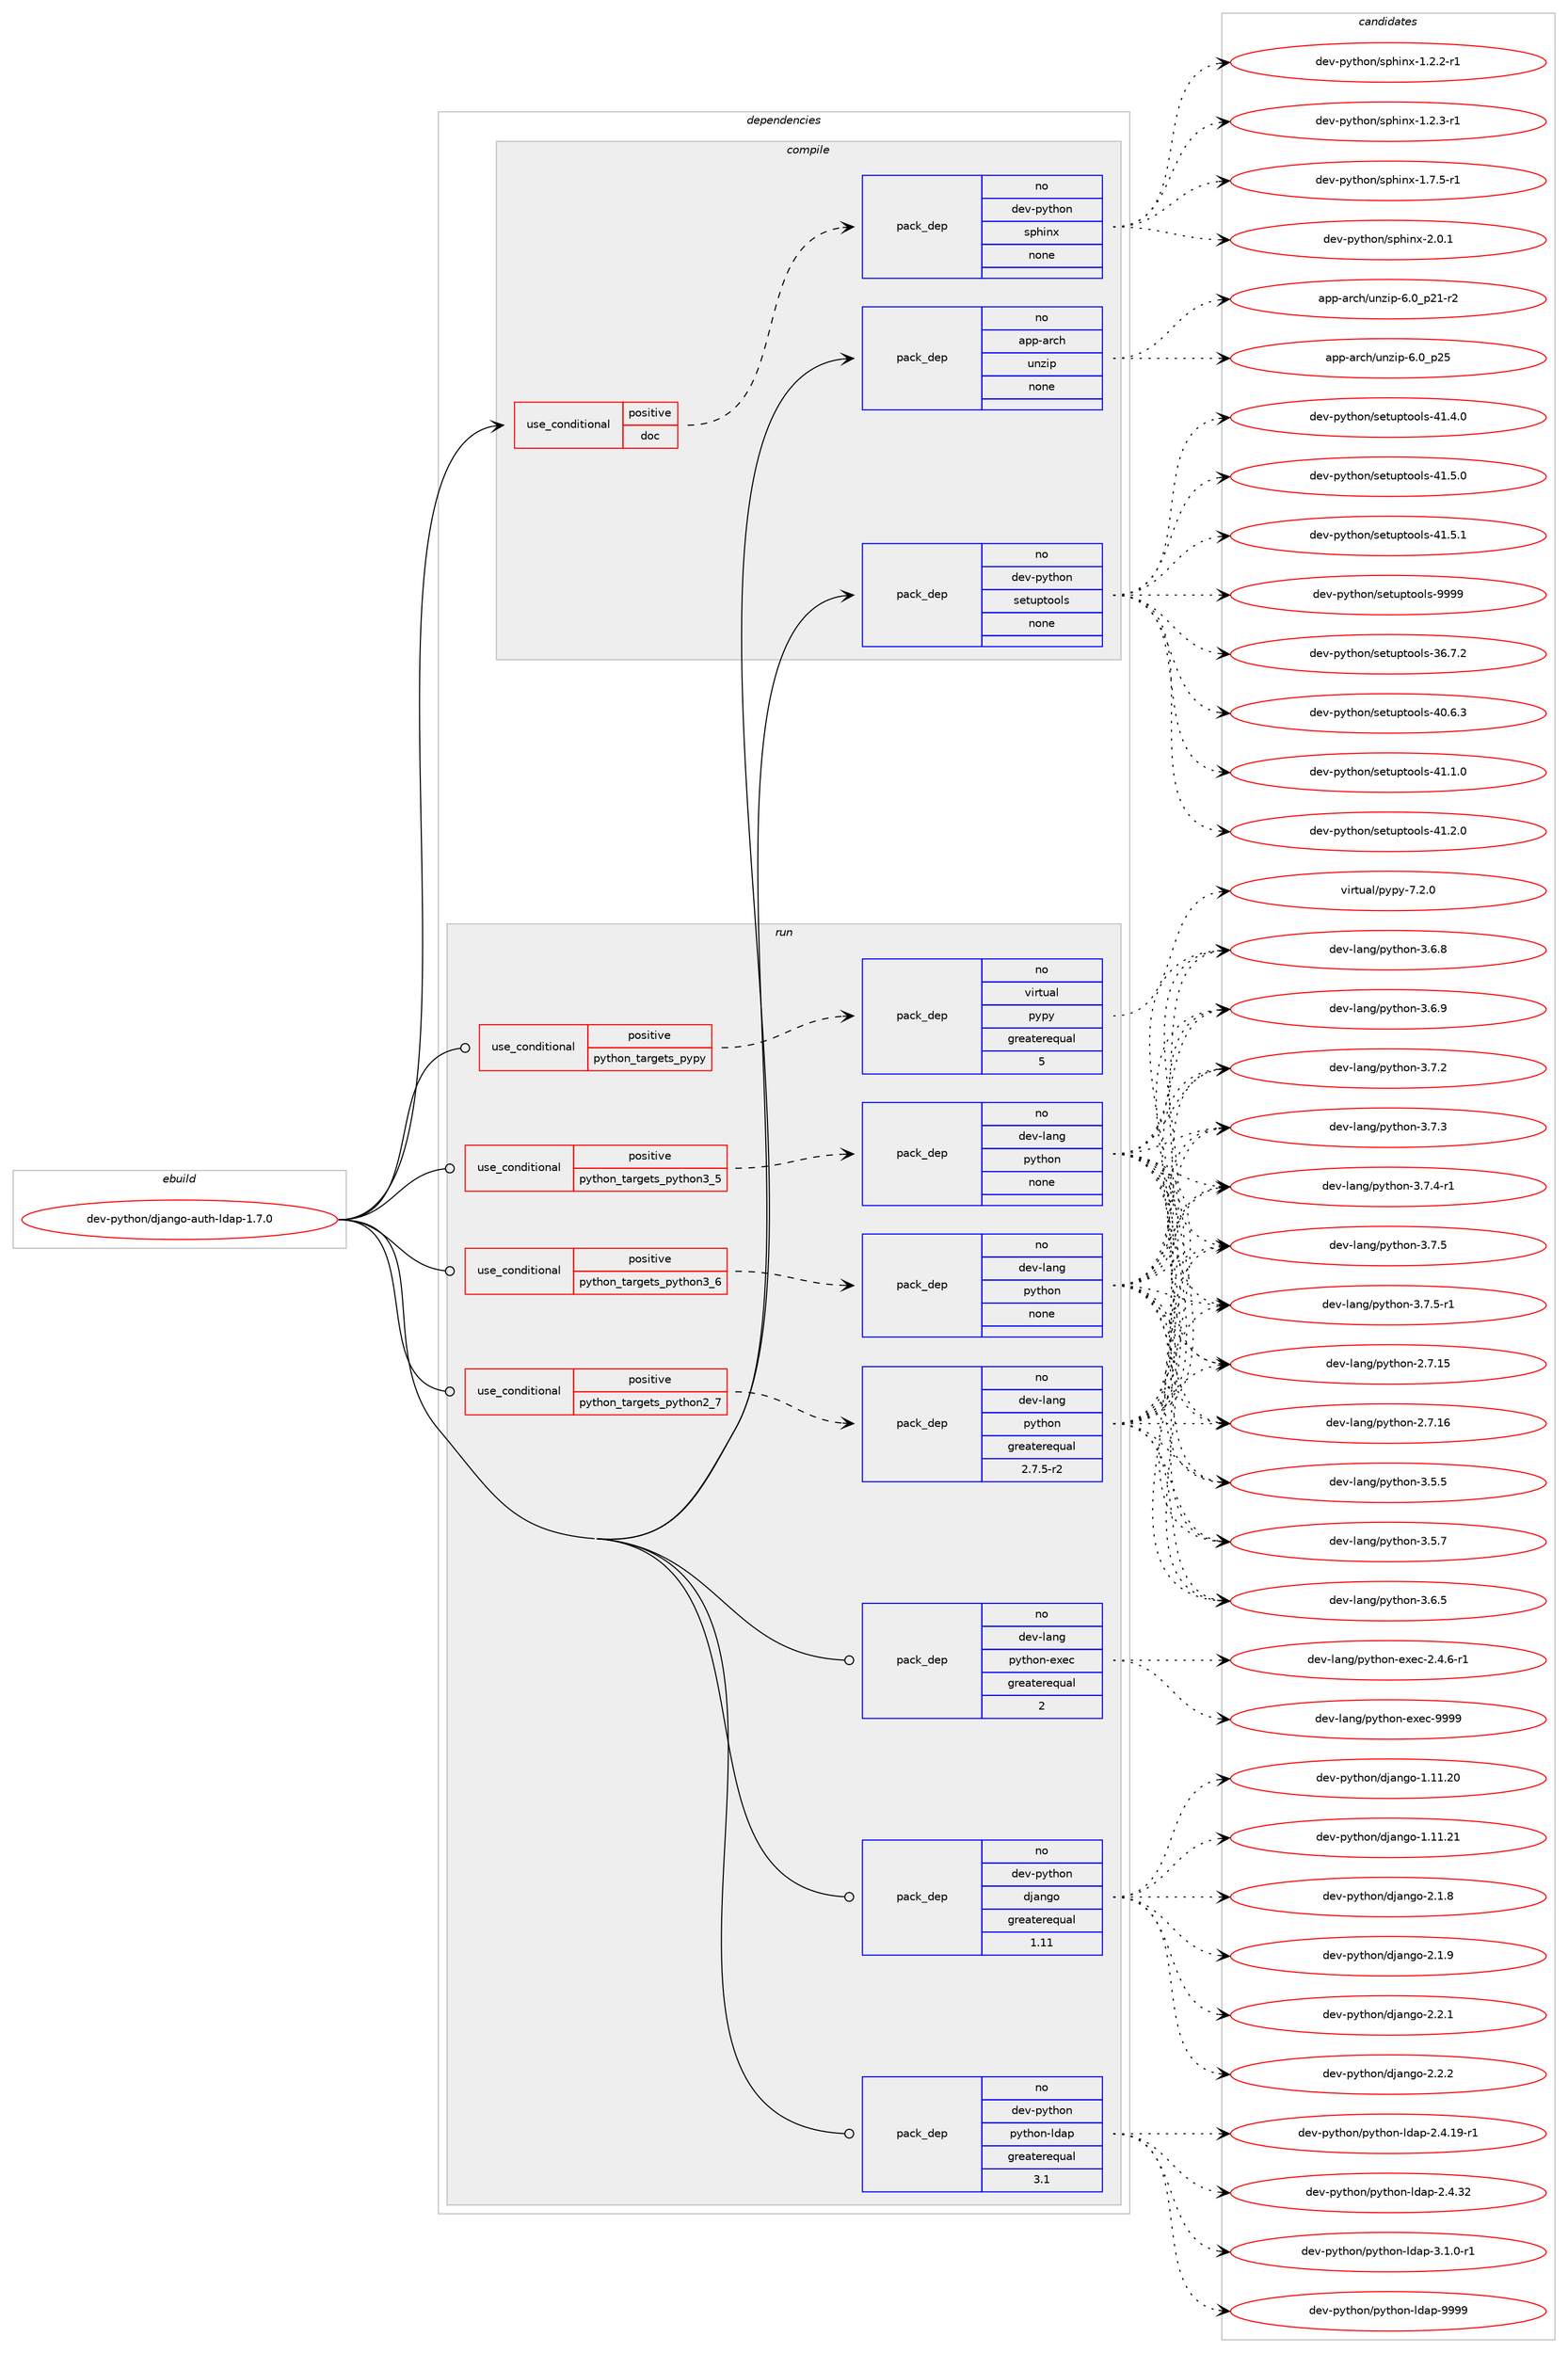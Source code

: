 digraph prolog {

# *************
# Graph options
# *************

newrank=true;
concentrate=true;
compound=true;
graph [rankdir=LR,fontname=Helvetica,fontsize=10,ranksep=1.5];#, ranksep=2.5, nodesep=0.2];
edge  [arrowhead=vee];
node  [fontname=Helvetica,fontsize=10];

# **********
# The ebuild
# **********

subgraph cluster_leftcol {
color=gray;
rank=same;
label=<<i>ebuild</i>>;
id [label="dev-python/django-auth-ldap-1.7.0", color=red, width=4, href="../dev-python/django-auth-ldap-1.7.0.svg"];
}

# ****************
# The dependencies
# ****************

subgraph cluster_midcol {
color=gray;
label=<<i>dependencies</i>>;
subgraph cluster_compile {
fillcolor="#eeeeee";
style=filled;
label=<<i>compile</i>>;
subgraph cond138497 {
dependency601778 [label=<<TABLE BORDER="0" CELLBORDER="1" CELLSPACING="0" CELLPADDING="4"><TR><TD ROWSPAN="3" CELLPADDING="10">use_conditional</TD></TR><TR><TD>positive</TD></TR><TR><TD>doc</TD></TR></TABLE>>, shape=none, color=red];
subgraph pack451487 {
dependency601779 [label=<<TABLE BORDER="0" CELLBORDER="1" CELLSPACING="0" CELLPADDING="4" WIDTH="220"><TR><TD ROWSPAN="6" CELLPADDING="30">pack_dep</TD></TR><TR><TD WIDTH="110">no</TD></TR><TR><TD>dev-python</TD></TR><TR><TD>sphinx</TD></TR><TR><TD>none</TD></TR><TR><TD></TD></TR></TABLE>>, shape=none, color=blue];
}
dependency601778:e -> dependency601779:w [weight=20,style="dashed",arrowhead="vee"];
}
id:e -> dependency601778:w [weight=20,style="solid",arrowhead="vee"];
subgraph pack451488 {
dependency601780 [label=<<TABLE BORDER="0" CELLBORDER="1" CELLSPACING="0" CELLPADDING="4" WIDTH="220"><TR><TD ROWSPAN="6" CELLPADDING="30">pack_dep</TD></TR><TR><TD WIDTH="110">no</TD></TR><TR><TD>app-arch</TD></TR><TR><TD>unzip</TD></TR><TR><TD>none</TD></TR><TR><TD></TD></TR></TABLE>>, shape=none, color=blue];
}
id:e -> dependency601780:w [weight=20,style="solid",arrowhead="vee"];
subgraph pack451489 {
dependency601781 [label=<<TABLE BORDER="0" CELLBORDER="1" CELLSPACING="0" CELLPADDING="4" WIDTH="220"><TR><TD ROWSPAN="6" CELLPADDING="30">pack_dep</TD></TR><TR><TD WIDTH="110">no</TD></TR><TR><TD>dev-python</TD></TR><TR><TD>setuptools</TD></TR><TR><TD>none</TD></TR><TR><TD></TD></TR></TABLE>>, shape=none, color=blue];
}
id:e -> dependency601781:w [weight=20,style="solid",arrowhead="vee"];
}
subgraph cluster_compileandrun {
fillcolor="#eeeeee";
style=filled;
label=<<i>compile and run</i>>;
}
subgraph cluster_run {
fillcolor="#eeeeee";
style=filled;
label=<<i>run</i>>;
subgraph cond138498 {
dependency601782 [label=<<TABLE BORDER="0" CELLBORDER="1" CELLSPACING="0" CELLPADDING="4"><TR><TD ROWSPAN="3" CELLPADDING="10">use_conditional</TD></TR><TR><TD>positive</TD></TR><TR><TD>python_targets_pypy</TD></TR></TABLE>>, shape=none, color=red];
subgraph pack451490 {
dependency601783 [label=<<TABLE BORDER="0" CELLBORDER="1" CELLSPACING="0" CELLPADDING="4" WIDTH="220"><TR><TD ROWSPAN="6" CELLPADDING="30">pack_dep</TD></TR><TR><TD WIDTH="110">no</TD></TR><TR><TD>virtual</TD></TR><TR><TD>pypy</TD></TR><TR><TD>greaterequal</TD></TR><TR><TD>5</TD></TR></TABLE>>, shape=none, color=blue];
}
dependency601782:e -> dependency601783:w [weight=20,style="dashed",arrowhead="vee"];
}
id:e -> dependency601782:w [weight=20,style="solid",arrowhead="odot"];
subgraph cond138499 {
dependency601784 [label=<<TABLE BORDER="0" CELLBORDER="1" CELLSPACING="0" CELLPADDING="4"><TR><TD ROWSPAN="3" CELLPADDING="10">use_conditional</TD></TR><TR><TD>positive</TD></TR><TR><TD>python_targets_python2_7</TD></TR></TABLE>>, shape=none, color=red];
subgraph pack451491 {
dependency601785 [label=<<TABLE BORDER="0" CELLBORDER="1" CELLSPACING="0" CELLPADDING="4" WIDTH="220"><TR><TD ROWSPAN="6" CELLPADDING="30">pack_dep</TD></TR><TR><TD WIDTH="110">no</TD></TR><TR><TD>dev-lang</TD></TR><TR><TD>python</TD></TR><TR><TD>greaterequal</TD></TR><TR><TD>2.7.5-r2</TD></TR></TABLE>>, shape=none, color=blue];
}
dependency601784:e -> dependency601785:w [weight=20,style="dashed",arrowhead="vee"];
}
id:e -> dependency601784:w [weight=20,style="solid",arrowhead="odot"];
subgraph cond138500 {
dependency601786 [label=<<TABLE BORDER="0" CELLBORDER="1" CELLSPACING="0" CELLPADDING="4"><TR><TD ROWSPAN="3" CELLPADDING="10">use_conditional</TD></TR><TR><TD>positive</TD></TR><TR><TD>python_targets_python3_5</TD></TR></TABLE>>, shape=none, color=red];
subgraph pack451492 {
dependency601787 [label=<<TABLE BORDER="0" CELLBORDER="1" CELLSPACING="0" CELLPADDING="4" WIDTH="220"><TR><TD ROWSPAN="6" CELLPADDING="30">pack_dep</TD></TR><TR><TD WIDTH="110">no</TD></TR><TR><TD>dev-lang</TD></TR><TR><TD>python</TD></TR><TR><TD>none</TD></TR><TR><TD></TD></TR></TABLE>>, shape=none, color=blue];
}
dependency601786:e -> dependency601787:w [weight=20,style="dashed",arrowhead="vee"];
}
id:e -> dependency601786:w [weight=20,style="solid",arrowhead="odot"];
subgraph cond138501 {
dependency601788 [label=<<TABLE BORDER="0" CELLBORDER="1" CELLSPACING="0" CELLPADDING="4"><TR><TD ROWSPAN="3" CELLPADDING="10">use_conditional</TD></TR><TR><TD>positive</TD></TR><TR><TD>python_targets_python3_6</TD></TR></TABLE>>, shape=none, color=red];
subgraph pack451493 {
dependency601789 [label=<<TABLE BORDER="0" CELLBORDER="1" CELLSPACING="0" CELLPADDING="4" WIDTH="220"><TR><TD ROWSPAN="6" CELLPADDING="30">pack_dep</TD></TR><TR><TD WIDTH="110">no</TD></TR><TR><TD>dev-lang</TD></TR><TR><TD>python</TD></TR><TR><TD>none</TD></TR><TR><TD></TD></TR></TABLE>>, shape=none, color=blue];
}
dependency601788:e -> dependency601789:w [weight=20,style="dashed",arrowhead="vee"];
}
id:e -> dependency601788:w [weight=20,style="solid",arrowhead="odot"];
subgraph pack451494 {
dependency601790 [label=<<TABLE BORDER="0" CELLBORDER="1" CELLSPACING="0" CELLPADDING="4" WIDTH="220"><TR><TD ROWSPAN="6" CELLPADDING="30">pack_dep</TD></TR><TR><TD WIDTH="110">no</TD></TR><TR><TD>dev-lang</TD></TR><TR><TD>python-exec</TD></TR><TR><TD>greaterequal</TD></TR><TR><TD>2</TD></TR></TABLE>>, shape=none, color=blue];
}
id:e -> dependency601790:w [weight=20,style="solid",arrowhead="odot"];
subgraph pack451495 {
dependency601791 [label=<<TABLE BORDER="0" CELLBORDER="1" CELLSPACING="0" CELLPADDING="4" WIDTH="220"><TR><TD ROWSPAN="6" CELLPADDING="30">pack_dep</TD></TR><TR><TD WIDTH="110">no</TD></TR><TR><TD>dev-python</TD></TR><TR><TD>django</TD></TR><TR><TD>greaterequal</TD></TR><TR><TD>1.11</TD></TR></TABLE>>, shape=none, color=blue];
}
id:e -> dependency601791:w [weight=20,style="solid",arrowhead="odot"];
subgraph pack451496 {
dependency601792 [label=<<TABLE BORDER="0" CELLBORDER="1" CELLSPACING="0" CELLPADDING="4" WIDTH="220"><TR><TD ROWSPAN="6" CELLPADDING="30">pack_dep</TD></TR><TR><TD WIDTH="110">no</TD></TR><TR><TD>dev-python</TD></TR><TR><TD>python-ldap</TD></TR><TR><TD>greaterequal</TD></TR><TR><TD>3.1</TD></TR></TABLE>>, shape=none, color=blue];
}
id:e -> dependency601792:w [weight=20,style="solid",arrowhead="odot"];
}
}

# **************
# The candidates
# **************

subgraph cluster_choices {
rank=same;
color=gray;
label=<<i>candidates</i>>;

subgraph choice451487 {
color=black;
nodesep=1;
choice10010111845112121116104111110471151121041051101204549465046504511449 [label="dev-python/sphinx-1.2.2-r1", color=red, width=4,href="../dev-python/sphinx-1.2.2-r1.svg"];
choice10010111845112121116104111110471151121041051101204549465046514511449 [label="dev-python/sphinx-1.2.3-r1", color=red, width=4,href="../dev-python/sphinx-1.2.3-r1.svg"];
choice10010111845112121116104111110471151121041051101204549465546534511449 [label="dev-python/sphinx-1.7.5-r1", color=red, width=4,href="../dev-python/sphinx-1.7.5-r1.svg"];
choice1001011184511212111610411111047115112104105110120455046484649 [label="dev-python/sphinx-2.0.1", color=red, width=4,href="../dev-python/sphinx-2.0.1.svg"];
dependency601779:e -> choice10010111845112121116104111110471151121041051101204549465046504511449:w [style=dotted,weight="100"];
dependency601779:e -> choice10010111845112121116104111110471151121041051101204549465046514511449:w [style=dotted,weight="100"];
dependency601779:e -> choice10010111845112121116104111110471151121041051101204549465546534511449:w [style=dotted,weight="100"];
dependency601779:e -> choice1001011184511212111610411111047115112104105110120455046484649:w [style=dotted,weight="100"];
}
subgraph choice451488 {
color=black;
nodesep=1;
choice9711211245971149910447117110122105112455446489511250494511450 [label="app-arch/unzip-6.0_p21-r2", color=red, width=4,href="../app-arch/unzip-6.0_p21-r2.svg"];
choice971121124597114991044711711012210511245544648951125053 [label="app-arch/unzip-6.0_p25", color=red, width=4,href="../app-arch/unzip-6.0_p25.svg"];
dependency601780:e -> choice9711211245971149910447117110122105112455446489511250494511450:w [style=dotted,weight="100"];
dependency601780:e -> choice971121124597114991044711711012210511245544648951125053:w [style=dotted,weight="100"];
}
subgraph choice451489 {
color=black;
nodesep=1;
choice100101118451121211161041111104711510111611711211611111110811545515446554650 [label="dev-python/setuptools-36.7.2", color=red, width=4,href="../dev-python/setuptools-36.7.2.svg"];
choice100101118451121211161041111104711510111611711211611111110811545524846544651 [label="dev-python/setuptools-40.6.3", color=red, width=4,href="../dev-python/setuptools-40.6.3.svg"];
choice100101118451121211161041111104711510111611711211611111110811545524946494648 [label="dev-python/setuptools-41.1.0", color=red, width=4,href="../dev-python/setuptools-41.1.0.svg"];
choice100101118451121211161041111104711510111611711211611111110811545524946504648 [label="dev-python/setuptools-41.2.0", color=red, width=4,href="../dev-python/setuptools-41.2.0.svg"];
choice100101118451121211161041111104711510111611711211611111110811545524946524648 [label="dev-python/setuptools-41.4.0", color=red, width=4,href="../dev-python/setuptools-41.4.0.svg"];
choice100101118451121211161041111104711510111611711211611111110811545524946534648 [label="dev-python/setuptools-41.5.0", color=red, width=4,href="../dev-python/setuptools-41.5.0.svg"];
choice100101118451121211161041111104711510111611711211611111110811545524946534649 [label="dev-python/setuptools-41.5.1", color=red, width=4,href="../dev-python/setuptools-41.5.1.svg"];
choice10010111845112121116104111110471151011161171121161111111081154557575757 [label="dev-python/setuptools-9999", color=red, width=4,href="../dev-python/setuptools-9999.svg"];
dependency601781:e -> choice100101118451121211161041111104711510111611711211611111110811545515446554650:w [style=dotted,weight="100"];
dependency601781:e -> choice100101118451121211161041111104711510111611711211611111110811545524846544651:w [style=dotted,weight="100"];
dependency601781:e -> choice100101118451121211161041111104711510111611711211611111110811545524946494648:w [style=dotted,weight="100"];
dependency601781:e -> choice100101118451121211161041111104711510111611711211611111110811545524946504648:w [style=dotted,weight="100"];
dependency601781:e -> choice100101118451121211161041111104711510111611711211611111110811545524946524648:w [style=dotted,weight="100"];
dependency601781:e -> choice100101118451121211161041111104711510111611711211611111110811545524946534648:w [style=dotted,weight="100"];
dependency601781:e -> choice100101118451121211161041111104711510111611711211611111110811545524946534649:w [style=dotted,weight="100"];
dependency601781:e -> choice10010111845112121116104111110471151011161171121161111111081154557575757:w [style=dotted,weight="100"];
}
subgraph choice451490 {
color=black;
nodesep=1;
choice1181051141161179710847112121112121455546504648 [label="virtual/pypy-7.2.0", color=red, width=4,href="../virtual/pypy-7.2.0.svg"];
dependency601783:e -> choice1181051141161179710847112121112121455546504648:w [style=dotted,weight="100"];
}
subgraph choice451491 {
color=black;
nodesep=1;
choice10010111845108971101034711212111610411111045504655464953 [label="dev-lang/python-2.7.15", color=red, width=4,href="../dev-lang/python-2.7.15.svg"];
choice10010111845108971101034711212111610411111045504655464954 [label="dev-lang/python-2.7.16", color=red, width=4,href="../dev-lang/python-2.7.16.svg"];
choice100101118451089711010347112121116104111110455146534653 [label="dev-lang/python-3.5.5", color=red, width=4,href="../dev-lang/python-3.5.5.svg"];
choice100101118451089711010347112121116104111110455146534655 [label="dev-lang/python-3.5.7", color=red, width=4,href="../dev-lang/python-3.5.7.svg"];
choice100101118451089711010347112121116104111110455146544653 [label="dev-lang/python-3.6.5", color=red, width=4,href="../dev-lang/python-3.6.5.svg"];
choice100101118451089711010347112121116104111110455146544656 [label="dev-lang/python-3.6.8", color=red, width=4,href="../dev-lang/python-3.6.8.svg"];
choice100101118451089711010347112121116104111110455146544657 [label="dev-lang/python-3.6.9", color=red, width=4,href="../dev-lang/python-3.6.9.svg"];
choice100101118451089711010347112121116104111110455146554650 [label="dev-lang/python-3.7.2", color=red, width=4,href="../dev-lang/python-3.7.2.svg"];
choice100101118451089711010347112121116104111110455146554651 [label="dev-lang/python-3.7.3", color=red, width=4,href="../dev-lang/python-3.7.3.svg"];
choice1001011184510897110103471121211161041111104551465546524511449 [label="dev-lang/python-3.7.4-r1", color=red, width=4,href="../dev-lang/python-3.7.4-r1.svg"];
choice100101118451089711010347112121116104111110455146554653 [label="dev-lang/python-3.7.5", color=red, width=4,href="../dev-lang/python-3.7.5.svg"];
choice1001011184510897110103471121211161041111104551465546534511449 [label="dev-lang/python-3.7.5-r1", color=red, width=4,href="../dev-lang/python-3.7.5-r1.svg"];
dependency601785:e -> choice10010111845108971101034711212111610411111045504655464953:w [style=dotted,weight="100"];
dependency601785:e -> choice10010111845108971101034711212111610411111045504655464954:w [style=dotted,weight="100"];
dependency601785:e -> choice100101118451089711010347112121116104111110455146534653:w [style=dotted,weight="100"];
dependency601785:e -> choice100101118451089711010347112121116104111110455146534655:w [style=dotted,weight="100"];
dependency601785:e -> choice100101118451089711010347112121116104111110455146544653:w [style=dotted,weight="100"];
dependency601785:e -> choice100101118451089711010347112121116104111110455146544656:w [style=dotted,weight="100"];
dependency601785:e -> choice100101118451089711010347112121116104111110455146544657:w [style=dotted,weight="100"];
dependency601785:e -> choice100101118451089711010347112121116104111110455146554650:w [style=dotted,weight="100"];
dependency601785:e -> choice100101118451089711010347112121116104111110455146554651:w [style=dotted,weight="100"];
dependency601785:e -> choice1001011184510897110103471121211161041111104551465546524511449:w [style=dotted,weight="100"];
dependency601785:e -> choice100101118451089711010347112121116104111110455146554653:w [style=dotted,weight="100"];
dependency601785:e -> choice1001011184510897110103471121211161041111104551465546534511449:w [style=dotted,weight="100"];
}
subgraph choice451492 {
color=black;
nodesep=1;
choice10010111845108971101034711212111610411111045504655464953 [label="dev-lang/python-2.7.15", color=red, width=4,href="../dev-lang/python-2.7.15.svg"];
choice10010111845108971101034711212111610411111045504655464954 [label="dev-lang/python-2.7.16", color=red, width=4,href="../dev-lang/python-2.7.16.svg"];
choice100101118451089711010347112121116104111110455146534653 [label="dev-lang/python-3.5.5", color=red, width=4,href="../dev-lang/python-3.5.5.svg"];
choice100101118451089711010347112121116104111110455146534655 [label="dev-lang/python-3.5.7", color=red, width=4,href="../dev-lang/python-3.5.7.svg"];
choice100101118451089711010347112121116104111110455146544653 [label="dev-lang/python-3.6.5", color=red, width=4,href="../dev-lang/python-3.6.5.svg"];
choice100101118451089711010347112121116104111110455146544656 [label="dev-lang/python-3.6.8", color=red, width=4,href="../dev-lang/python-3.6.8.svg"];
choice100101118451089711010347112121116104111110455146544657 [label="dev-lang/python-3.6.9", color=red, width=4,href="../dev-lang/python-3.6.9.svg"];
choice100101118451089711010347112121116104111110455146554650 [label="dev-lang/python-3.7.2", color=red, width=4,href="../dev-lang/python-3.7.2.svg"];
choice100101118451089711010347112121116104111110455146554651 [label="dev-lang/python-3.7.3", color=red, width=4,href="../dev-lang/python-3.7.3.svg"];
choice1001011184510897110103471121211161041111104551465546524511449 [label="dev-lang/python-3.7.4-r1", color=red, width=4,href="../dev-lang/python-3.7.4-r1.svg"];
choice100101118451089711010347112121116104111110455146554653 [label="dev-lang/python-3.7.5", color=red, width=4,href="../dev-lang/python-3.7.5.svg"];
choice1001011184510897110103471121211161041111104551465546534511449 [label="dev-lang/python-3.7.5-r1", color=red, width=4,href="../dev-lang/python-3.7.5-r1.svg"];
dependency601787:e -> choice10010111845108971101034711212111610411111045504655464953:w [style=dotted,weight="100"];
dependency601787:e -> choice10010111845108971101034711212111610411111045504655464954:w [style=dotted,weight="100"];
dependency601787:e -> choice100101118451089711010347112121116104111110455146534653:w [style=dotted,weight="100"];
dependency601787:e -> choice100101118451089711010347112121116104111110455146534655:w [style=dotted,weight="100"];
dependency601787:e -> choice100101118451089711010347112121116104111110455146544653:w [style=dotted,weight="100"];
dependency601787:e -> choice100101118451089711010347112121116104111110455146544656:w [style=dotted,weight="100"];
dependency601787:e -> choice100101118451089711010347112121116104111110455146544657:w [style=dotted,weight="100"];
dependency601787:e -> choice100101118451089711010347112121116104111110455146554650:w [style=dotted,weight="100"];
dependency601787:e -> choice100101118451089711010347112121116104111110455146554651:w [style=dotted,weight="100"];
dependency601787:e -> choice1001011184510897110103471121211161041111104551465546524511449:w [style=dotted,weight="100"];
dependency601787:e -> choice100101118451089711010347112121116104111110455146554653:w [style=dotted,weight="100"];
dependency601787:e -> choice1001011184510897110103471121211161041111104551465546534511449:w [style=dotted,weight="100"];
}
subgraph choice451493 {
color=black;
nodesep=1;
choice10010111845108971101034711212111610411111045504655464953 [label="dev-lang/python-2.7.15", color=red, width=4,href="../dev-lang/python-2.7.15.svg"];
choice10010111845108971101034711212111610411111045504655464954 [label="dev-lang/python-2.7.16", color=red, width=4,href="../dev-lang/python-2.7.16.svg"];
choice100101118451089711010347112121116104111110455146534653 [label="dev-lang/python-3.5.5", color=red, width=4,href="../dev-lang/python-3.5.5.svg"];
choice100101118451089711010347112121116104111110455146534655 [label="dev-lang/python-3.5.7", color=red, width=4,href="../dev-lang/python-3.5.7.svg"];
choice100101118451089711010347112121116104111110455146544653 [label="dev-lang/python-3.6.5", color=red, width=4,href="../dev-lang/python-3.6.5.svg"];
choice100101118451089711010347112121116104111110455146544656 [label="dev-lang/python-3.6.8", color=red, width=4,href="../dev-lang/python-3.6.8.svg"];
choice100101118451089711010347112121116104111110455146544657 [label="dev-lang/python-3.6.9", color=red, width=4,href="../dev-lang/python-3.6.9.svg"];
choice100101118451089711010347112121116104111110455146554650 [label="dev-lang/python-3.7.2", color=red, width=4,href="../dev-lang/python-3.7.2.svg"];
choice100101118451089711010347112121116104111110455146554651 [label="dev-lang/python-3.7.3", color=red, width=4,href="../dev-lang/python-3.7.3.svg"];
choice1001011184510897110103471121211161041111104551465546524511449 [label="dev-lang/python-3.7.4-r1", color=red, width=4,href="../dev-lang/python-3.7.4-r1.svg"];
choice100101118451089711010347112121116104111110455146554653 [label="dev-lang/python-3.7.5", color=red, width=4,href="../dev-lang/python-3.7.5.svg"];
choice1001011184510897110103471121211161041111104551465546534511449 [label="dev-lang/python-3.7.5-r1", color=red, width=4,href="../dev-lang/python-3.7.5-r1.svg"];
dependency601789:e -> choice10010111845108971101034711212111610411111045504655464953:w [style=dotted,weight="100"];
dependency601789:e -> choice10010111845108971101034711212111610411111045504655464954:w [style=dotted,weight="100"];
dependency601789:e -> choice100101118451089711010347112121116104111110455146534653:w [style=dotted,weight="100"];
dependency601789:e -> choice100101118451089711010347112121116104111110455146534655:w [style=dotted,weight="100"];
dependency601789:e -> choice100101118451089711010347112121116104111110455146544653:w [style=dotted,weight="100"];
dependency601789:e -> choice100101118451089711010347112121116104111110455146544656:w [style=dotted,weight="100"];
dependency601789:e -> choice100101118451089711010347112121116104111110455146544657:w [style=dotted,weight="100"];
dependency601789:e -> choice100101118451089711010347112121116104111110455146554650:w [style=dotted,weight="100"];
dependency601789:e -> choice100101118451089711010347112121116104111110455146554651:w [style=dotted,weight="100"];
dependency601789:e -> choice1001011184510897110103471121211161041111104551465546524511449:w [style=dotted,weight="100"];
dependency601789:e -> choice100101118451089711010347112121116104111110455146554653:w [style=dotted,weight="100"];
dependency601789:e -> choice1001011184510897110103471121211161041111104551465546534511449:w [style=dotted,weight="100"];
}
subgraph choice451494 {
color=black;
nodesep=1;
choice10010111845108971101034711212111610411111045101120101994550465246544511449 [label="dev-lang/python-exec-2.4.6-r1", color=red, width=4,href="../dev-lang/python-exec-2.4.6-r1.svg"];
choice10010111845108971101034711212111610411111045101120101994557575757 [label="dev-lang/python-exec-9999", color=red, width=4,href="../dev-lang/python-exec-9999.svg"];
dependency601790:e -> choice10010111845108971101034711212111610411111045101120101994550465246544511449:w [style=dotted,weight="100"];
dependency601790:e -> choice10010111845108971101034711212111610411111045101120101994557575757:w [style=dotted,weight="100"];
}
subgraph choice451495 {
color=black;
nodesep=1;
choice1001011184511212111610411111047100106971101031114549464949465048 [label="dev-python/django-1.11.20", color=red, width=4,href="../dev-python/django-1.11.20.svg"];
choice1001011184511212111610411111047100106971101031114549464949465049 [label="dev-python/django-1.11.21", color=red, width=4,href="../dev-python/django-1.11.21.svg"];
choice100101118451121211161041111104710010697110103111455046494656 [label="dev-python/django-2.1.8", color=red, width=4,href="../dev-python/django-2.1.8.svg"];
choice100101118451121211161041111104710010697110103111455046494657 [label="dev-python/django-2.1.9", color=red, width=4,href="../dev-python/django-2.1.9.svg"];
choice100101118451121211161041111104710010697110103111455046504649 [label="dev-python/django-2.2.1", color=red, width=4,href="../dev-python/django-2.2.1.svg"];
choice100101118451121211161041111104710010697110103111455046504650 [label="dev-python/django-2.2.2", color=red, width=4,href="../dev-python/django-2.2.2.svg"];
dependency601791:e -> choice1001011184511212111610411111047100106971101031114549464949465048:w [style=dotted,weight="100"];
dependency601791:e -> choice1001011184511212111610411111047100106971101031114549464949465049:w [style=dotted,weight="100"];
dependency601791:e -> choice100101118451121211161041111104710010697110103111455046494656:w [style=dotted,weight="100"];
dependency601791:e -> choice100101118451121211161041111104710010697110103111455046494657:w [style=dotted,weight="100"];
dependency601791:e -> choice100101118451121211161041111104710010697110103111455046504649:w [style=dotted,weight="100"];
dependency601791:e -> choice100101118451121211161041111104710010697110103111455046504650:w [style=dotted,weight="100"];
}
subgraph choice451496 {
color=black;
nodesep=1;
choice10010111845112121116104111110471121211161041111104510810097112455046524649574511449 [label="dev-python/python-ldap-2.4.19-r1", color=red, width=4,href="../dev-python/python-ldap-2.4.19-r1.svg"];
choice1001011184511212111610411111047112121116104111110451081009711245504652465150 [label="dev-python/python-ldap-2.4.32", color=red, width=4,href="../dev-python/python-ldap-2.4.32.svg"];
choice100101118451121211161041111104711212111610411111045108100971124551464946484511449 [label="dev-python/python-ldap-3.1.0-r1", color=red, width=4,href="../dev-python/python-ldap-3.1.0-r1.svg"];
choice100101118451121211161041111104711212111610411111045108100971124557575757 [label="dev-python/python-ldap-9999", color=red, width=4,href="../dev-python/python-ldap-9999.svg"];
dependency601792:e -> choice10010111845112121116104111110471121211161041111104510810097112455046524649574511449:w [style=dotted,weight="100"];
dependency601792:e -> choice1001011184511212111610411111047112121116104111110451081009711245504652465150:w [style=dotted,weight="100"];
dependency601792:e -> choice100101118451121211161041111104711212111610411111045108100971124551464946484511449:w [style=dotted,weight="100"];
dependency601792:e -> choice100101118451121211161041111104711212111610411111045108100971124557575757:w [style=dotted,weight="100"];
}
}

}

